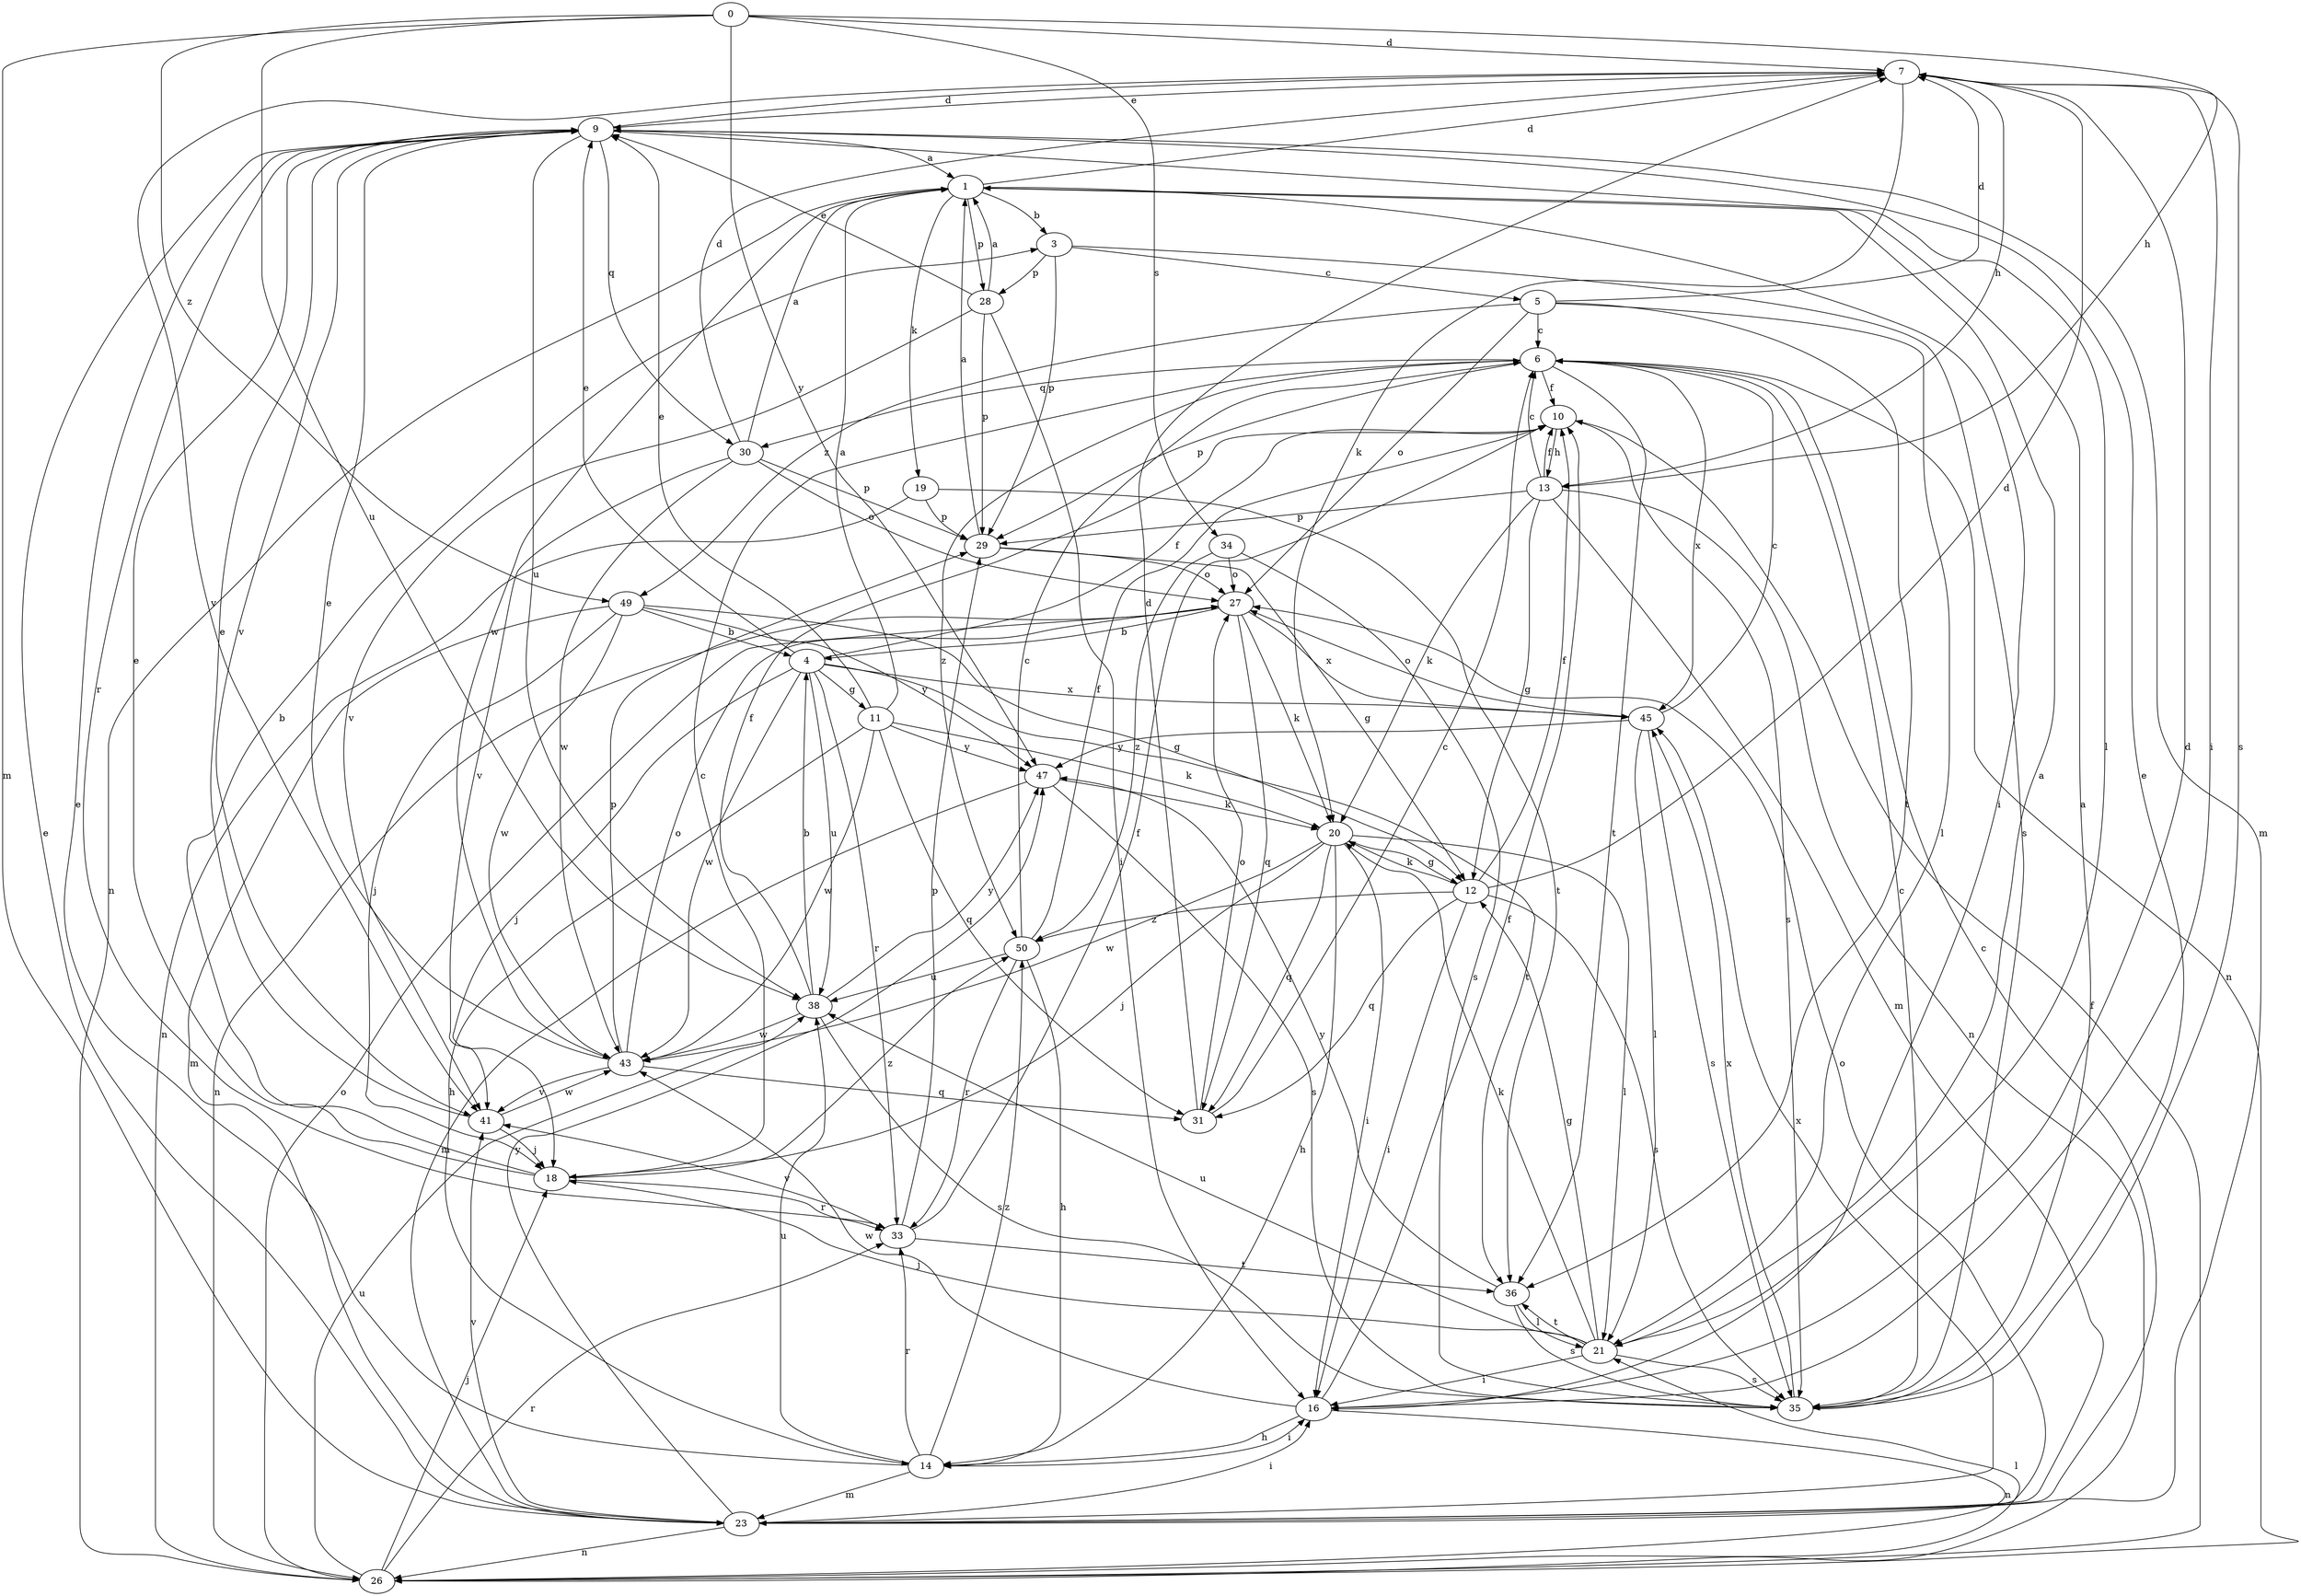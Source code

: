 strict digraph  {
0;
1;
3;
4;
5;
6;
7;
9;
10;
11;
12;
13;
14;
16;
18;
19;
20;
21;
23;
26;
27;
28;
29;
30;
31;
33;
34;
35;
36;
38;
41;
43;
45;
47;
49;
50;
0 -> 7  [label=d];
0 -> 13  [label=h];
0 -> 23  [label=m];
0 -> 34  [label=s];
0 -> 38  [label=u];
0 -> 47  [label=y];
0 -> 49  [label=z];
1 -> 3  [label=b];
1 -> 7  [label=d];
1 -> 16  [label=i];
1 -> 19  [label=k];
1 -> 26  [label=n];
1 -> 28  [label=p];
1 -> 43  [label=w];
3 -> 5  [label=c];
3 -> 28  [label=p];
3 -> 29  [label=p];
3 -> 35  [label=s];
4 -> 9  [label=e];
4 -> 10  [label=f];
4 -> 11  [label=g];
4 -> 18  [label=j];
4 -> 33  [label=r];
4 -> 36  [label=t];
4 -> 38  [label=u];
4 -> 43  [label=w];
4 -> 45  [label=x];
5 -> 6  [label=c];
5 -> 7  [label=d];
5 -> 21  [label=l];
5 -> 27  [label=o];
5 -> 36  [label=t];
5 -> 49  [label=z];
6 -> 10  [label=f];
6 -> 26  [label=n];
6 -> 29  [label=p];
6 -> 30  [label=q];
6 -> 36  [label=t];
6 -> 45  [label=x];
6 -> 50  [label=z];
7 -> 9  [label=e];
7 -> 13  [label=h];
7 -> 16  [label=i];
7 -> 20  [label=k];
7 -> 35  [label=s];
7 -> 41  [label=v];
9 -> 1  [label=a];
9 -> 7  [label=d];
9 -> 21  [label=l];
9 -> 23  [label=m];
9 -> 30  [label=q];
9 -> 33  [label=r];
9 -> 38  [label=u];
9 -> 41  [label=v];
10 -> 13  [label=h];
10 -> 35  [label=s];
11 -> 1  [label=a];
11 -> 9  [label=e];
11 -> 14  [label=h];
11 -> 20  [label=k];
11 -> 31  [label=q];
11 -> 43  [label=w];
11 -> 47  [label=y];
12 -> 7  [label=d];
12 -> 10  [label=f];
12 -> 16  [label=i];
12 -> 20  [label=k];
12 -> 31  [label=q];
12 -> 35  [label=s];
12 -> 50  [label=z];
13 -> 6  [label=c];
13 -> 10  [label=f];
13 -> 12  [label=g];
13 -> 20  [label=k];
13 -> 23  [label=m];
13 -> 26  [label=n];
13 -> 29  [label=p];
14 -> 9  [label=e];
14 -> 16  [label=i];
14 -> 23  [label=m];
14 -> 33  [label=r];
14 -> 38  [label=u];
14 -> 50  [label=z];
16 -> 7  [label=d];
16 -> 10  [label=f];
16 -> 14  [label=h];
16 -> 26  [label=n];
16 -> 43  [label=w];
18 -> 3  [label=b];
18 -> 6  [label=c];
18 -> 9  [label=e];
18 -> 33  [label=r];
18 -> 50  [label=z];
19 -> 26  [label=n];
19 -> 29  [label=p];
19 -> 36  [label=t];
20 -> 12  [label=g];
20 -> 14  [label=h];
20 -> 16  [label=i];
20 -> 18  [label=j];
20 -> 21  [label=l];
20 -> 31  [label=q];
20 -> 43  [label=w];
21 -> 1  [label=a];
21 -> 12  [label=g];
21 -> 16  [label=i];
21 -> 18  [label=j];
21 -> 20  [label=k];
21 -> 35  [label=s];
21 -> 36  [label=t];
21 -> 38  [label=u];
23 -> 6  [label=c];
23 -> 9  [label=e];
23 -> 16  [label=i];
23 -> 26  [label=n];
23 -> 27  [label=o];
23 -> 41  [label=v];
23 -> 45  [label=x];
23 -> 47  [label=y];
26 -> 10  [label=f];
26 -> 18  [label=j];
26 -> 21  [label=l];
26 -> 27  [label=o];
26 -> 33  [label=r];
26 -> 38  [label=u];
27 -> 4  [label=b];
27 -> 20  [label=k];
27 -> 26  [label=n];
27 -> 31  [label=q];
27 -> 45  [label=x];
28 -> 1  [label=a];
28 -> 9  [label=e];
28 -> 16  [label=i];
28 -> 29  [label=p];
28 -> 41  [label=v];
29 -> 1  [label=a];
29 -> 12  [label=g];
29 -> 27  [label=o];
30 -> 1  [label=a];
30 -> 7  [label=d];
30 -> 27  [label=o];
30 -> 29  [label=p];
30 -> 41  [label=v];
30 -> 43  [label=w];
31 -> 6  [label=c];
31 -> 7  [label=d];
31 -> 27  [label=o];
33 -> 10  [label=f];
33 -> 29  [label=p];
33 -> 36  [label=t];
33 -> 41  [label=v];
34 -> 27  [label=o];
34 -> 35  [label=s];
34 -> 50  [label=z];
35 -> 1  [label=a];
35 -> 6  [label=c];
35 -> 9  [label=e];
35 -> 45  [label=x];
36 -> 21  [label=l];
36 -> 35  [label=s];
36 -> 47  [label=y];
38 -> 4  [label=b];
38 -> 10  [label=f];
38 -> 35  [label=s];
38 -> 43  [label=w];
38 -> 47  [label=y];
41 -> 9  [label=e];
41 -> 18  [label=j];
41 -> 43  [label=w];
43 -> 9  [label=e];
43 -> 27  [label=o];
43 -> 29  [label=p];
43 -> 31  [label=q];
43 -> 41  [label=v];
45 -> 6  [label=c];
45 -> 21  [label=l];
45 -> 27  [label=o];
45 -> 35  [label=s];
45 -> 47  [label=y];
47 -> 20  [label=k];
47 -> 23  [label=m];
47 -> 35  [label=s];
49 -> 4  [label=b];
49 -> 12  [label=g];
49 -> 18  [label=j];
49 -> 23  [label=m];
49 -> 43  [label=w];
49 -> 47  [label=y];
50 -> 6  [label=c];
50 -> 10  [label=f];
50 -> 14  [label=h];
50 -> 33  [label=r];
50 -> 38  [label=u];
}
